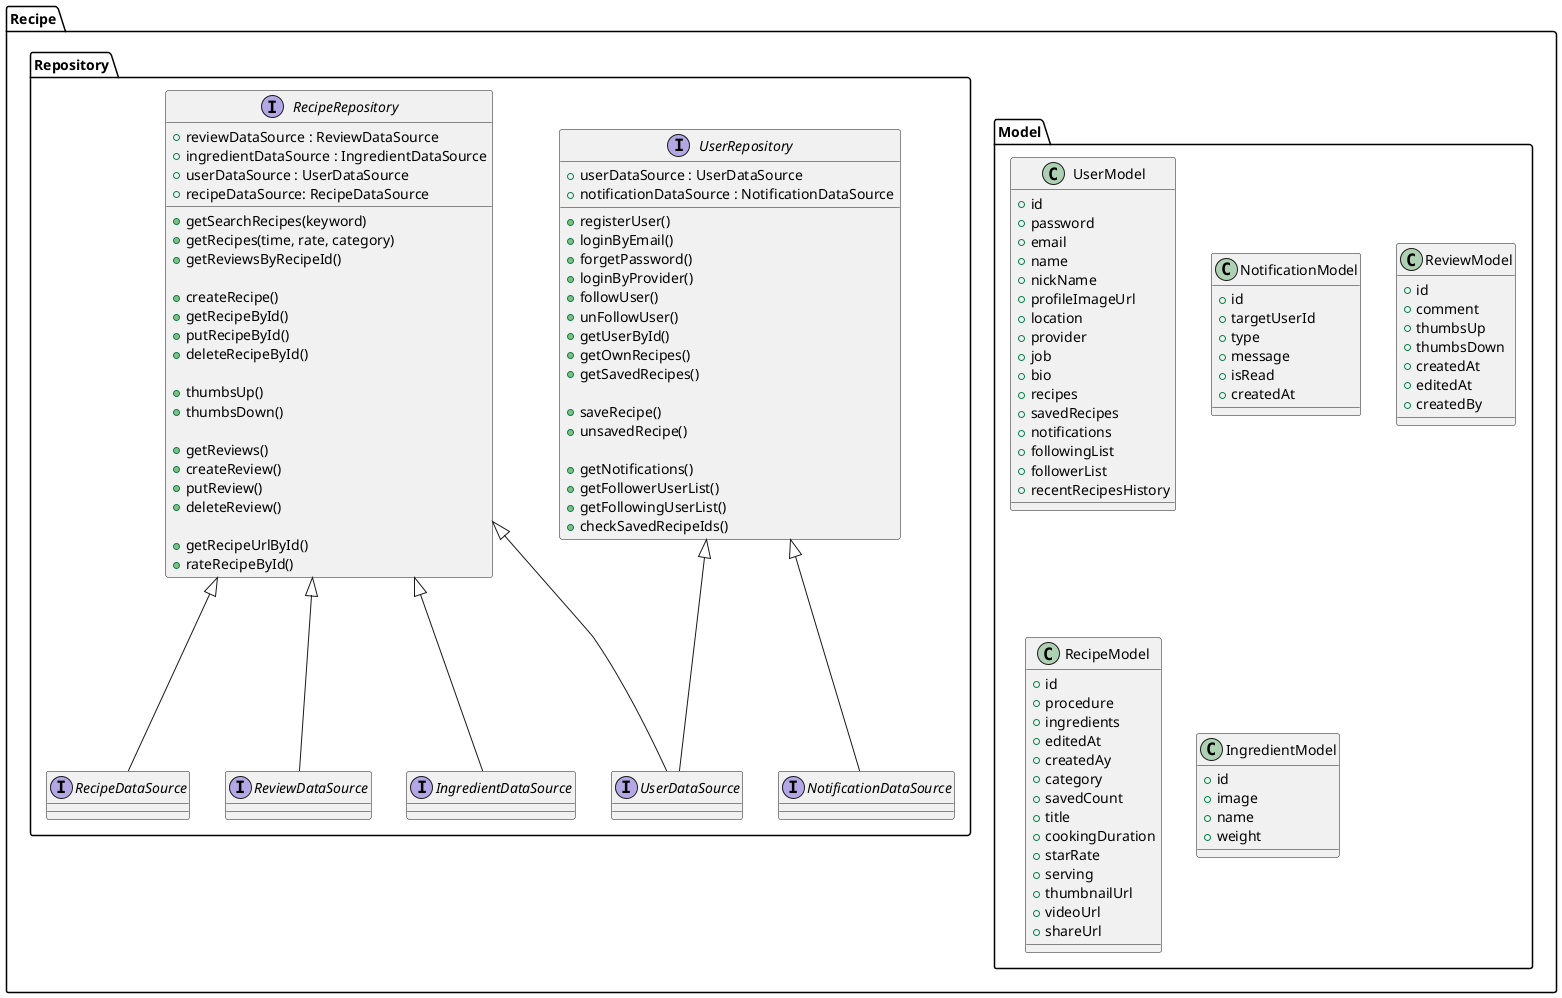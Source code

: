 @startuml

package "Recipe"{
top to bottom direction
    package "Model" {
        class UserModel {
            +id
            +password
            +email
            +name
            +nickName
            +profileImageUrl
            +location
            +provider
            +job
            +bio
            +recipes
            +savedRecipes
            +notifications
            +followingList
            +followerList
            +recentRecipesHistory
        }

        class NotificationModel {
            +id
            +targetUserId
            +type
            +message
            +isRead
            +createdAt
        }
        class ReviewModel {
            +id
            +comment
            +thumbsUp
            +thumbsDown
            +createdAt
            +editedAt
            +createdBy
        }

        class RecipeModel {
            +id
            +procedure
            +ingredients
            +editedAt
            +createdAy
            +category
            +savedCount
            +title
            +cookingDuration
            +starRate
            +serving
            +thumbnailUrl
            +videoUrl
            +shareUrl
        }

        class IngredientModel {
            +id
            +image
            +name
            +weight
        }
    }


    package "Repository"{

        interface UserRepository {
            +userDataSource : UserDataSource
            +notificationDataSource : NotificationDataSource
            +registerUser()
            +loginByEmail()
            +forgetPassword()
            +loginByProvider()
            +followUser()
            +unFollowUser()
            +getUserById()
            +getOwnRecipes()
            +getSavedRecipes()

            +saveRecipe()
            +unsavedRecipe()

            +getNotifications()
            +getFollowerUserList()
            +getFollowingUserList()
            +checkSavedRecipeIds()
        }









        interface RecipeRepository {
            +reviewDataSource : ReviewDataSource
            +ingredientDataSource : IngredientDataSource
            +userDataSource : UserDataSource
            +recipeDataSource: RecipeDataSource

            +getSearchRecipes(keyword)
            +getRecipes(time, rate, category)
            +getReviewsByRecipeId()

            +createRecipe()
            +getRecipeById()
            +putRecipeById()
            +deleteRecipeById()

            +thumbsUp()
            +thumbsDown()

            +getReviews()
            +createReview()
            +putReview()
            +deleteReview()

            +getRecipeUrlById()
            +rateRecipeById()
        }

        interface RecipeDataSource implements RecipeRepository {
        }

        interface ReviewDataSource implements RecipeRepository {
        }

        interface IngredientDataSource implements RecipeRepository {
        }

        interface NotificationDataSource implements UserRepository{
        }

        interface UserDataSource implements UserRepository {
        }

        interface UserDataSource implements RecipeRepository {
        }
    }
}

@enduml